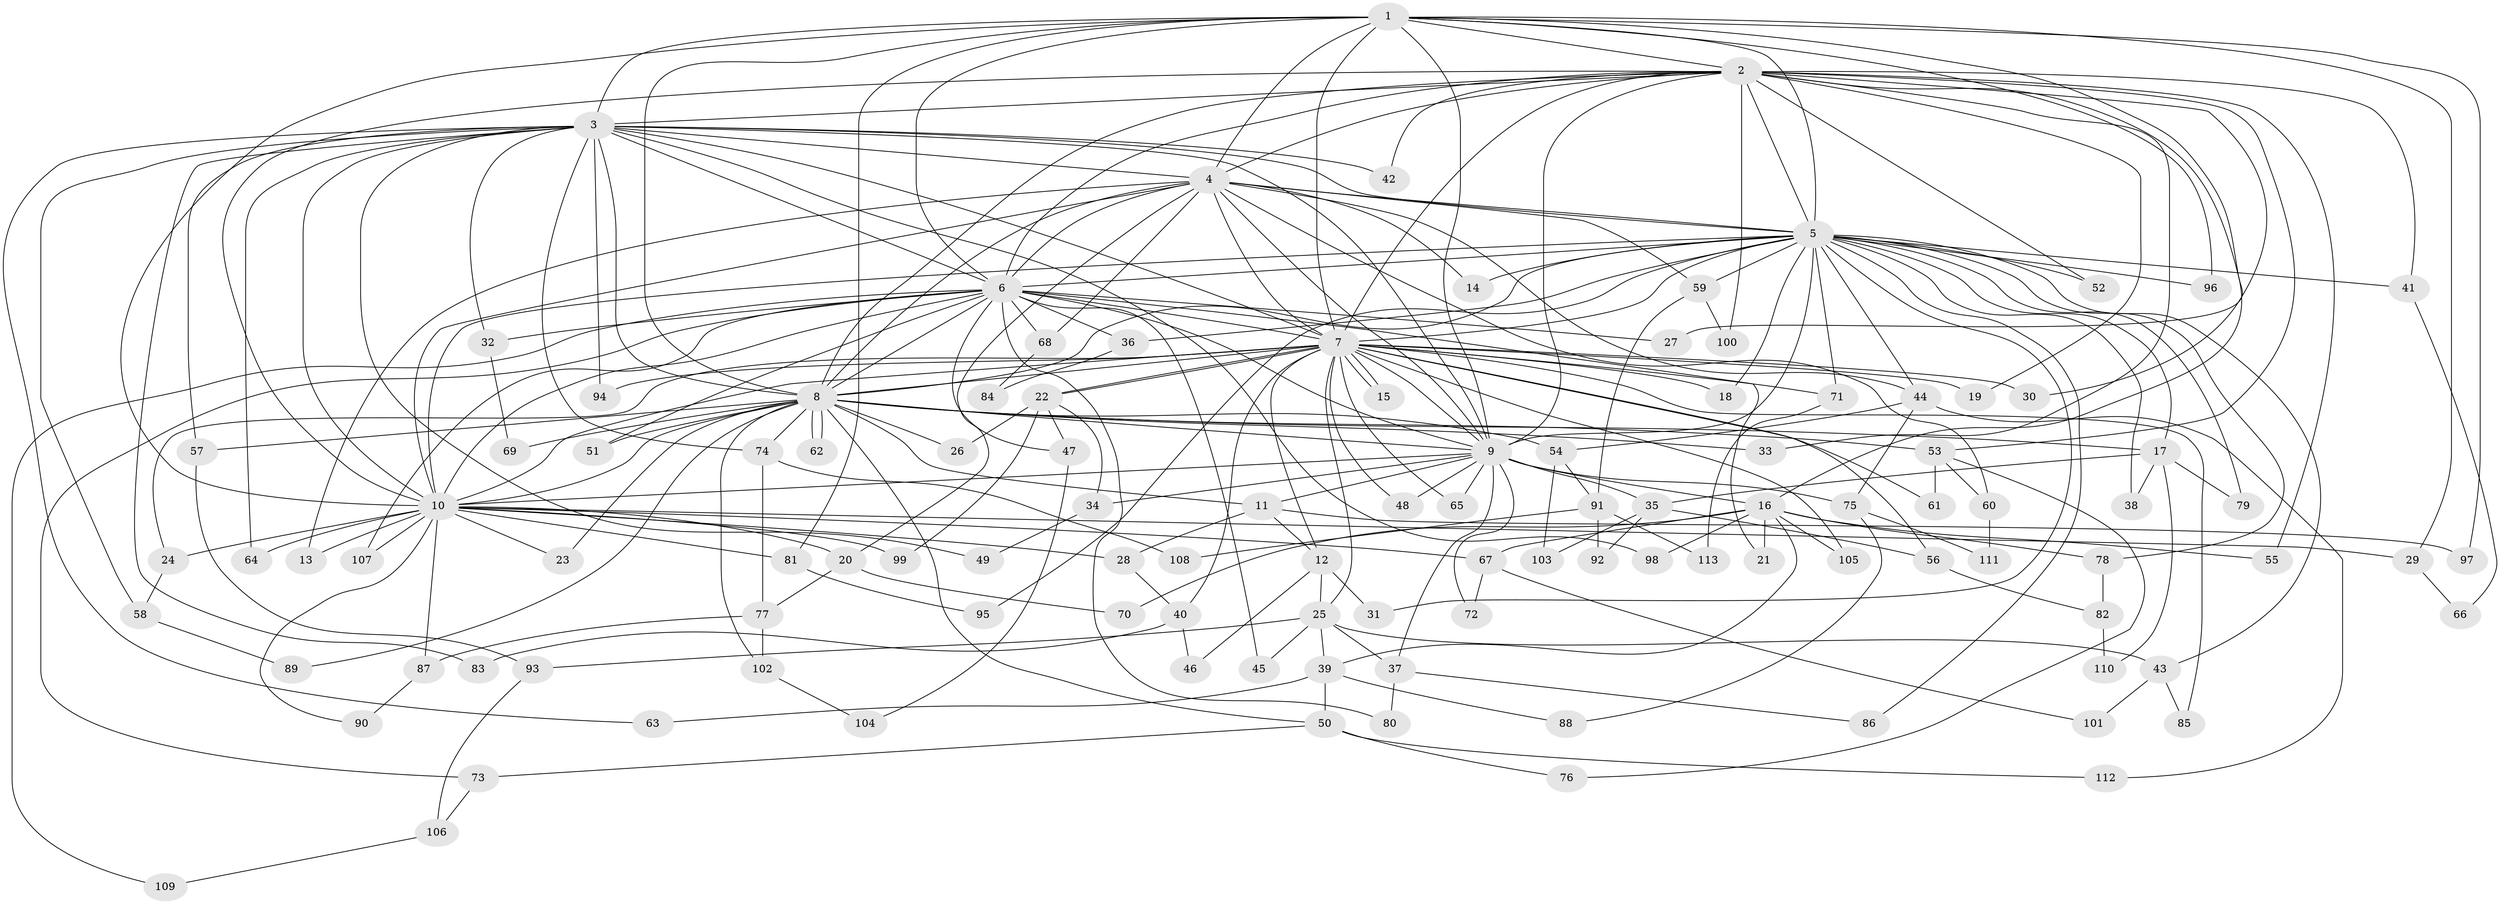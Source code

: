 // coarse degree distribution, {11: 0.012658227848101266, 35: 0.012658227848101266, 18: 0.012658227848101266, 14: 0.012658227848101266, 21: 0.012658227848101266, 25: 0.012658227848101266, 16: 0.012658227848101266, 17: 0.012658227848101266, 5: 0.0759493670886076, 2: 0.4177215189873418, 10: 0.012658227848101266, 4: 0.12658227848101267, 6: 0.02531645569620253, 3: 0.20253164556962025, 9: 0.012658227848101266, 1: 0.02531645569620253}
// Generated by graph-tools (version 1.1) at 2025/17/03/04/25 18:17:37]
// undirected, 113 vertices, 251 edges
graph export_dot {
graph [start="1"]
  node [color=gray90,style=filled];
  1;
  2;
  3;
  4;
  5;
  6;
  7;
  8;
  9;
  10;
  11;
  12;
  13;
  14;
  15;
  16;
  17;
  18;
  19;
  20;
  21;
  22;
  23;
  24;
  25;
  26;
  27;
  28;
  29;
  30;
  31;
  32;
  33;
  34;
  35;
  36;
  37;
  38;
  39;
  40;
  41;
  42;
  43;
  44;
  45;
  46;
  47;
  48;
  49;
  50;
  51;
  52;
  53;
  54;
  55;
  56;
  57;
  58;
  59;
  60;
  61;
  62;
  63;
  64;
  65;
  66;
  67;
  68;
  69;
  70;
  71;
  72;
  73;
  74;
  75;
  76;
  77;
  78;
  79;
  80;
  81;
  82;
  83;
  84;
  85;
  86;
  87;
  88;
  89;
  90;
  91;
  92;
  93;
  94;
  95;
  96;
  97;
  98;
  99;
  100;
  101;
  102;
  103;
  104;
  105;
  106;
  107;
  108;
  109;
  110;
  111;
  112;
  113;
  1 -- 2;
  1 -- 3;
  1 -- 4;
  1 -- 5;
  1 -- 6;
  1 -- 7;
  1 -- 8;
  1 -- 9;
  1 -- 10;
  1 -- 27;
  1 -- 29;
  1 -- 81;
  1 -- 96;
  1 -- 97;
  2 -- 3;
  2 -- 4;
  2 -- 5;
  2 -- 6;
  2 -- 7;
  2 -- 8;
  2 -- 9;
  2 -- 10;
  2 -- 16;
  2 -- 19;
  2 -- 30;
  2 -- 33;
  2 -- 41;
  2 -- 42;
  2 -- 52;
  2 -- 53;
  2 -- 55;
  2 -- 100;
  3 -- 4;
  3 -- 5;
  3 -- 6;
  3 -- 7;
  3 -- 8;
  3 -- 9;
  3 -- 10;
  3 -- 32;
  3 -- 42;
  3 -- 49;
  3 -- 57;
  3 -- 58;
  3 -- 63;
  3 -- 64;
  3 -- 74;
  3 -- 83;
  3 -- 94;
  3 -- 98;
  4 -- 5;
  4 -- 6;
  4 -- 7;
  4 -- 8;
  4 -- 9;
  4 -- 10;
  4 -- 13;
  4 -- 14;
  4 -- 20;
  4 -- 44;
  4 -- 59;
  4 -- 60;
  4 -- 68;
  5 -- 6;
  5 -- 7;
  5 -- 8;
  5 -- 9;
  5 -- 10;
  5 -- 14;
  5 -- 17;
  5 -- 18;
  5 -- 31;
  5 -- 36;
  5 -- 38;
  5 -- 41;
  5 -- 43;
  5 -- 44;
  5 -- 52;
  5 -- 59;
  5 -- 71;
  5 -- 78;
  5 -- 79;
  5 -- 86;
  5 -- 95;
  5 -- 96;
  6 -- 7;
  6 -- 8;
  6 -- 9;
  6 -- 10;
  6 -- 21;
  6 -- 27;
  6 -- 32;
  6 -- 36;
  6 -- 45;
  6 -- 47;
  6 -- 51;
  6 -- 68;
  6 -- 73;
  6 -- 80;
  6 -- 107;
  6 -- 109;
  7 -- 8;
  7 -- 9;
  7 -- 10;
  7 -- 12;
  7 -- 15;
  7 -- 15;
  7 -- 18;
  7 -- 19;
  7 -- 22;
  7 -- 22;
  7 -- 24;
  7 -- 25;
  7 -- 30;
  7 -- 40;
  7 -- 48;
  7 -- 56;
  7 -- 61;
  7 -- 65;
  7 -- 71;
  7 -- 85;
  7 -- 94;
  7 -- 105;
  8 -- 9;
  8 -- 10;
  8 -- 11;
  8 -- 17;
  8 -- 23;
  8 -- 26;
  8 -- 33;
  8 -- 50;
  8 -- 51;
  8 -- 53;
  8 -- 54;
  8 -- 57;
  8 -- 62;
  8 -- 62;
  8 -- 69;
  8 -- 74;
  8 -- 89;
  8 -- 102;
  9 -- 10;
  9 -- 11;
  9 -- 16;
  9 -- 34;
  9 -- 35;
  9 -- 37;
  9 -- 48;
  9 -- 65;
  9 -- 72;
  9 -- 75;
  10 -- 13;
  10 -- 20;
  10 -- 23;
  10 -- 24;
  10 -- 28;
  10 -- 29;
  10 -- 64;
  10 -- 67;
  10 -- 81;
  10 -- 87;
  10 -- 90;
  10 -- 99;
  10 -- 107;
  11 -- 12;
  11 -- 28;
  11 -- 97;
  12 -- 25;
  12 -- 31;
  12 -- 46;
  16 -- 21;
  16 -- 39;
  16 -- 55;
  16 -- 67;
  16 -- 70;
  16 -- 78;
  16 -- 98;
  16 -- 105;
  17 -- 35;
  17 -- 38;
  17 -- 79;
  17 -- 110;
  20 -- 70;
  20 -- 77;
  22 -- 26;
  22 -- 34;
  22 -- 47;
  22 -- 99;
  24 -- 58;
  25 -- 37;
  25 -- 39;
  25 -- 43;
  25 -- 45;
  25 -- 93;
  28 -- 40;
  29 -- 66;
  32 -- 69;
  34 -- 49;
  35 -- 56;
  35 -- 92;
  35 -- 103;
  36 -- 84;
  37 -- 80;
  37 -- 86;
  39 -- 50;
  39 -- 63;
  39 -- 88;
  40 -- 46;
  40 -- 83;
  41 -- 66;
  43 -- 85;
  43 -- 101;
  44 -- 54;
  44 -- 75;
  44 -- 112;
  47 -- 104;
  50 -- 73;
  50 -- 76;
  50 -- 112;
  53 -- 60;
  53 -- 61;
  53 -- 76;
  54 -- 91;
  54 -- 103;
  56 -- 82;
  57 -- 93;
  58 -- 89;
  59 -- 91;
  59 -- 100;
  60 -- 111;
  67 -- 72;
  67 -- 101;
  68 -- 84;
  71 -- 113;
  73 -- 106;
  74 -- 77;
  74 -- 108;
  75 -- 88;
  75 -- 111;
  77 -- 87;
  77 -- 102;
  78 -- 82;
  81 -- 95;
  82 -- 110;
  87 -- 90;
  91 -- 92;
  91 -- 108;
  91 -- 113;
  93 -- 106;
  102 -- 104;
  106 -- 109;
}

